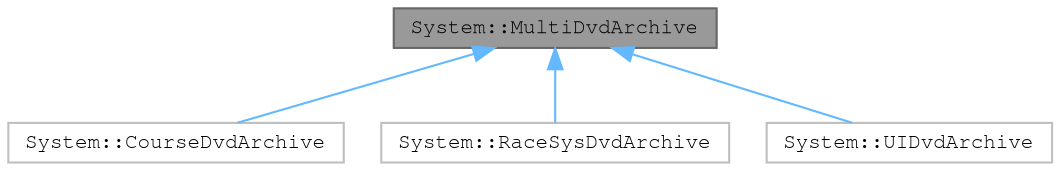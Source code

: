 digraph "System::MultiDvdArchive"
{
 // LATEX_PDF_SIZE
  bgcolor="transparent";
  edge [fontname=FreeMono,fontsize=10,labelfontname=FreeMono,labelfontsize=10];
  node [fontname=FreeMono,fontsize=10,shape=box,height=0.2,width=0.4];
  Node1 [label="System::MultiDvdArchive",height=0.2,width=0.4,color="gray40", fillcolor="grey60", style="filled", fontcolor="black",tooltip=" "];
  Node1 -> Node2 [dir="back",color="steelblue1",style="solid"];
  Node2 [label="System::CourseDvdArchive",height=0.2,width=0.4,color="grey75", fillcolor="white", style="filled",URL="$class_system_1_1_course_dvd_archive.html",tooltip=" "];
  Node1 -> Node3 [dir="back",color="steelblue1",style="solid"];
  Node3 [label="System::RaceSysDvdArchive",height=0.2,width=0.4,color="grey75", fillcolor="white", style="filled",URL="$class_system_1_1_race_sys_dvd_archive.html",tooltip=" "];
  Node1 -> Node4 [dir="back",color="steelblue1",style="solid"];
  Node4 [label="System::UIDvdArchive",height=0.2,width=0.4,color="grey75", fillcolor="white", style="filled",URL="$class_system_1_1_u_i_dvd_archive.html",tooltip=" "];
}
